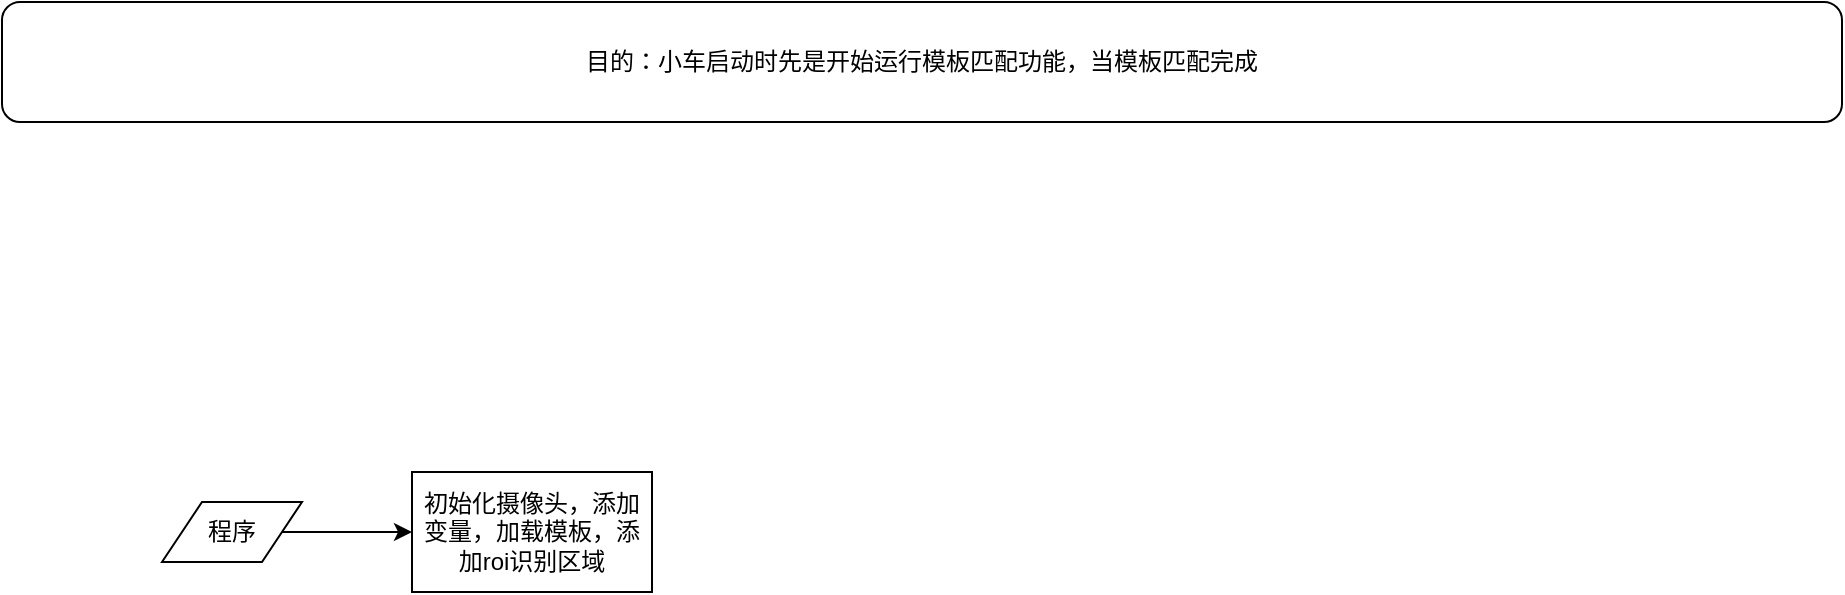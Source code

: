 <mxfile version="21.4.0" type="github">
  <diagram name="第 1 页" id="IncqmOcyujnmTxHsmf4Z">
    <mxGraphModel dx="1050" dy="587" grid="1" gridSize="10" guides="1" tooltips="1" connect="1" arrows="1" fold="1" page="1" pageScale="1" pageWidth="827" pageHeight="1169" math="0" shadow="0">
      <root>
        <mxCell id="0" />
        <mxCell id="1" parent="0" />
        <mxCell id="y7_BcGnLHGJJK3MfnhlV-3" value="" style="edgeStyle=orthogonalEdgeStyle;rounded=0;orthogonalLoop=1;jettySize=auto;html=1;" edge="1" parent="1" source="y7_BcGnLHGJJK3MfnhlV-1" target="y7_BcGnLHGJJK3MfnhlV-2">
          <mxGeometry relative="1" as="geometry" />
        </mxCell>
        <mxCell id="y7_BcGnLHGJJK3MfnhlV-1" value="程序" style="shape=parallelogram;perimeter=parallelogramPerimeter;whiteSpace=wrap;html=1;fixedSize=1;" vertex="1" parent="1">
          <mxGeometry x="90" y="260" width="70" height="30" as="geometry" />
        </mxCell>
        <mxCell id="y7_BcGnLHGJJK3MfnhlV-2" value="初始化摄像头，添加变量，加载模板，添加roi识别区域" style="whiteSpace=wrap;html=1;" vertex="1" parent="1">
          <mxGeometry x="215" y="245" width="120" height="60" as="geometry" />
        </mxCell>
        <mxCell id="y7_BcGnLHGJJK3MfnhlV-5" value="目的：小车启动时先是开始运行模板匹配功能，当模板匹配完成" style="rounded=1;whiteSpace=wrap;html=1;" vertex="1" parent="1">
          <mxGeometry x="10" y="10" width="920" height="60" as="geometry" />
        </mxCell>
      </root>
    </mxGraphModel>
  </diagram>
</mxfile>
